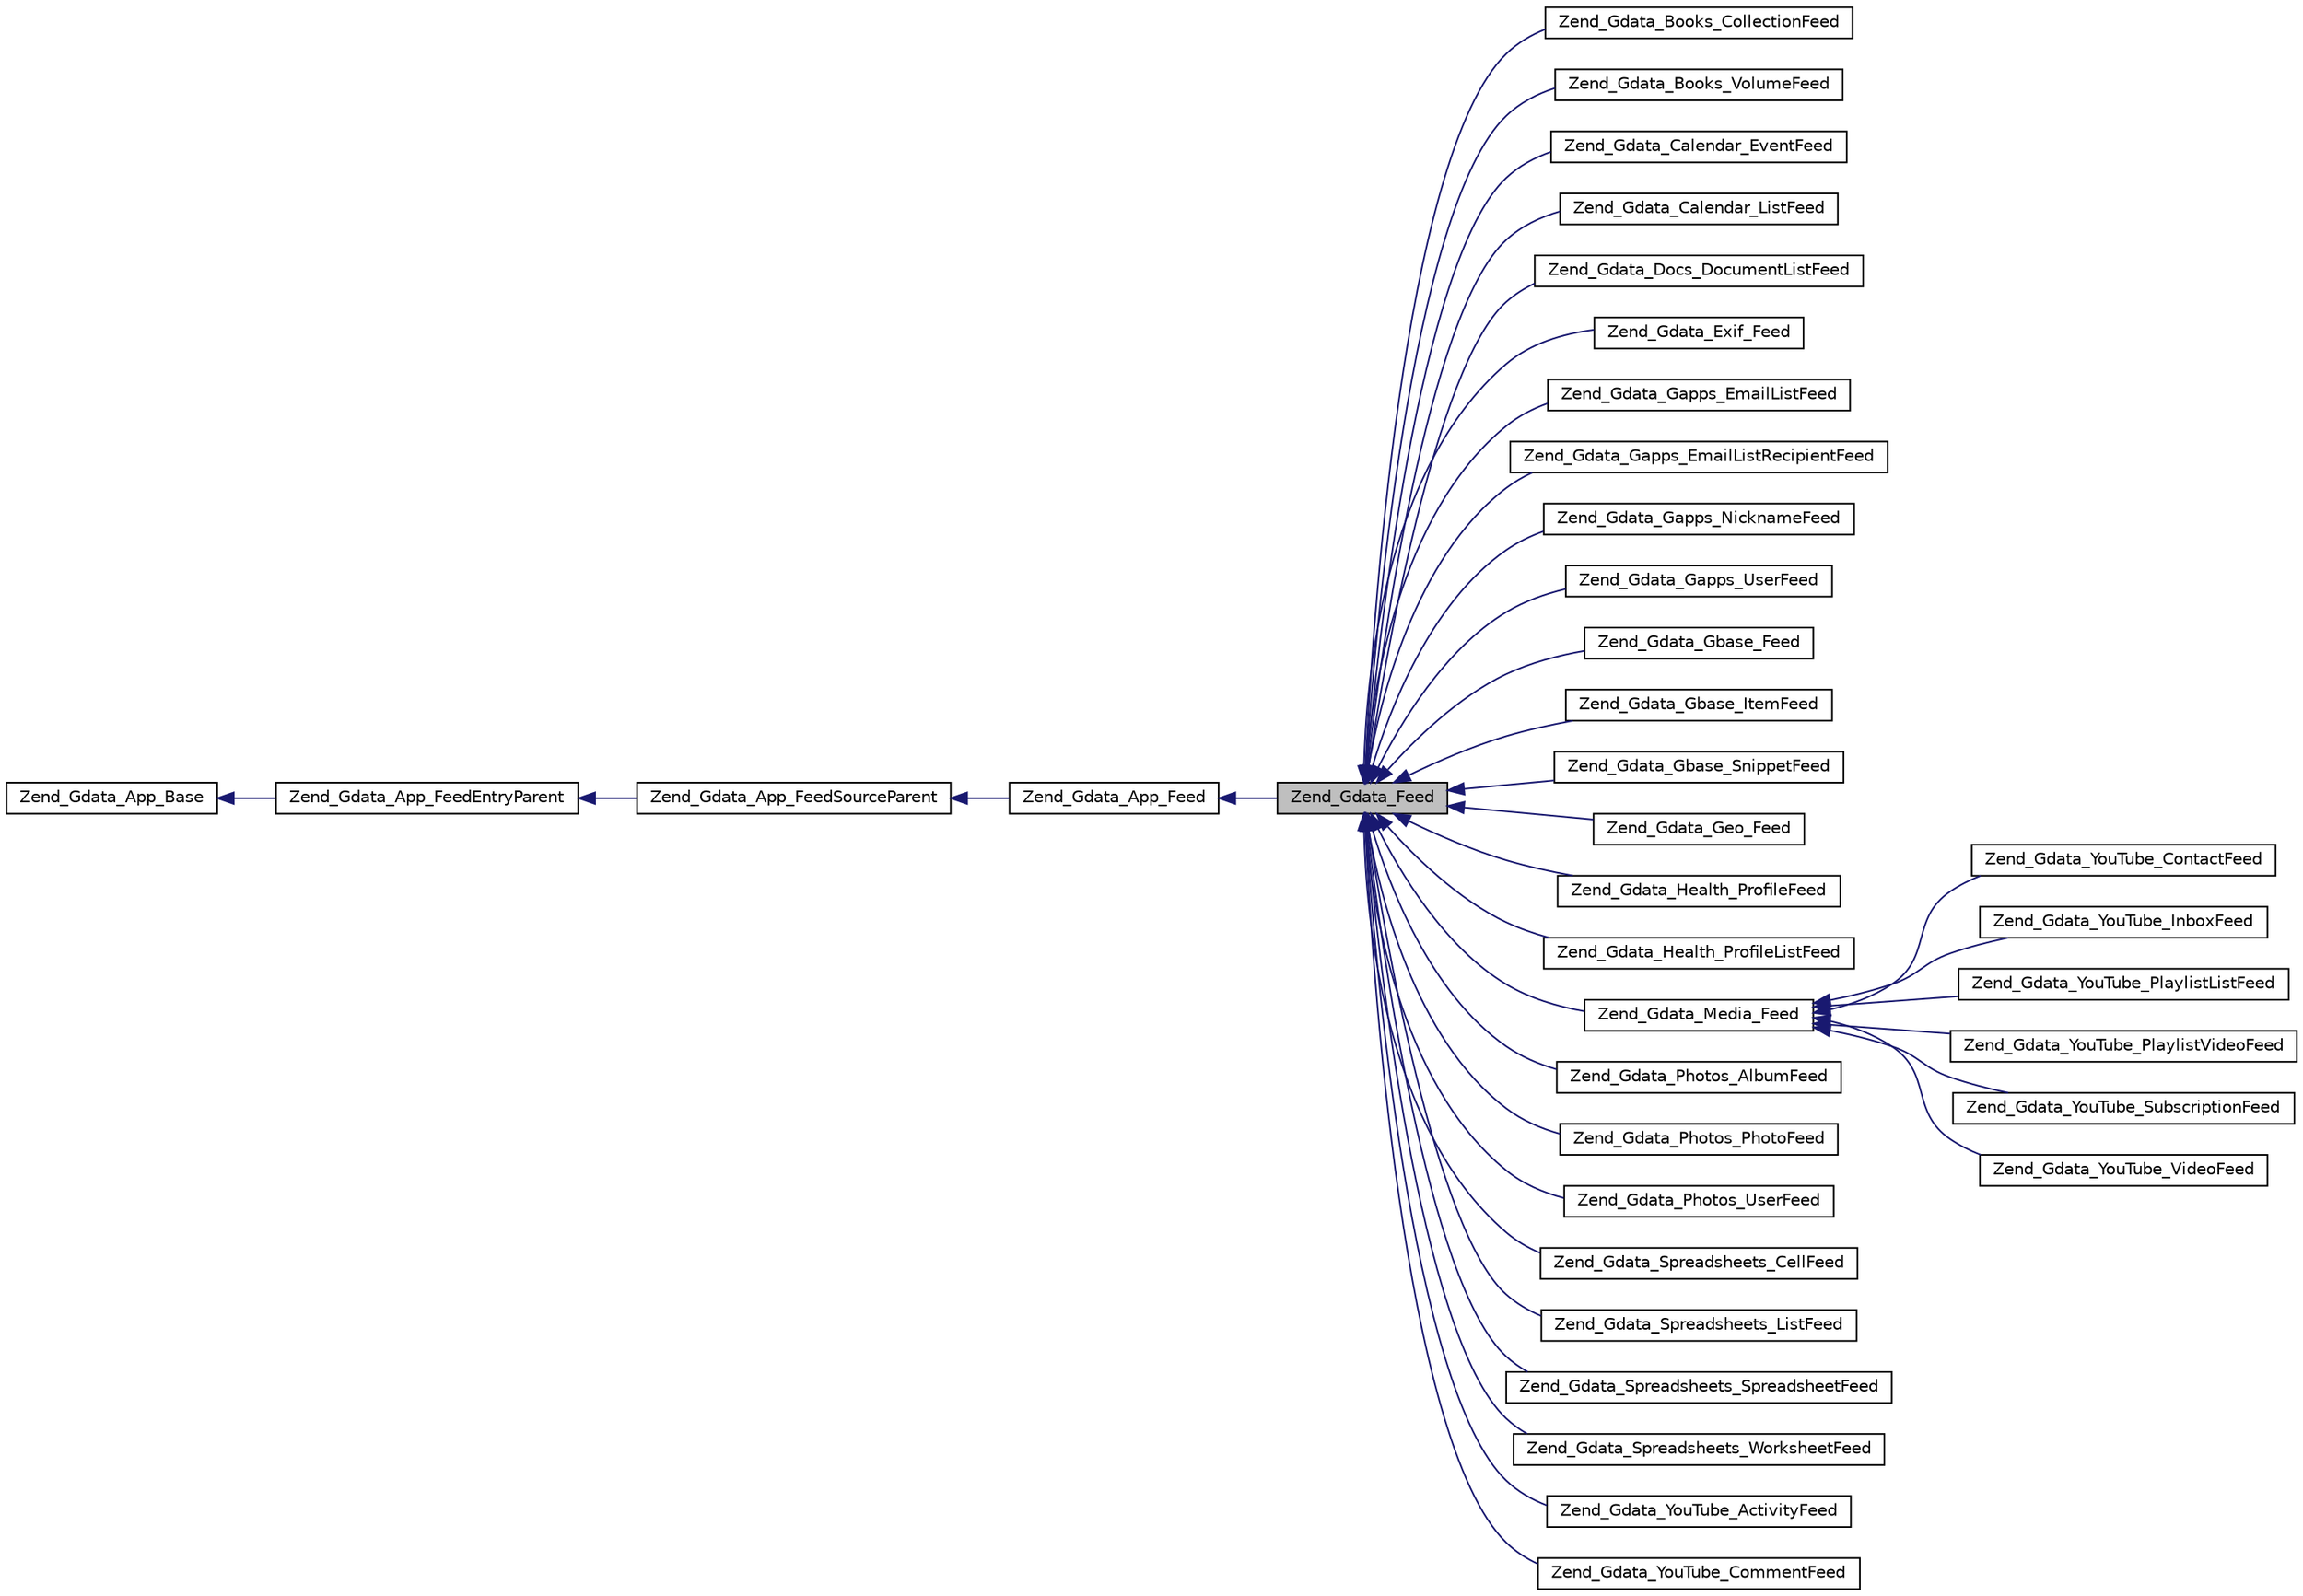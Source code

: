 digraph G
{
  edge [fontname="Helvetica",fontsize="10",labelfontname="Helvetica",labelfontsize="10"];
  node [fontname="Helvetica",fontsize="10",shape=record];
  rankdir="LR";
  Node1 [label="Zend_Gdata_Feed",height=0.2,width=0.4,color="black", fillcolor="grey75", style="filled" fontcolor="black"];
  Node2 -> Node1 [dir="back",color="midnightblue",fontsize="10",style="solid",fontname="Helvetica"];
  Node2 [label="Zend_Gdata_App_Feed",height=0.2,width=0.4,color="black", fillcolor="white", style="filled",URL="$class_zend___gdata___app___feed.html"];
  Node3 -> Node2 [dir="back",color="midnightblue",fontsize="10",style="solid",fontname="Helvetica"];
  Node3 [label="Zend_Gdata_App_FeedSourceParent",height=0.2,width=0.4,color="black", fillcolor="white", style="filled",URL="$class_zend___gdata___app___feed_source_parent.html"];
  Node4 -> Node3 [dir="back",color="midnightblue",fontsize="10",style="solid",fontname="Helvetica"];
  Node4 [label="Zend_Gdata_App_FeedEntryParent",height=0.2,width=0.4,color="black", fillcolor="white", style="filled",URL="$class_zend___gdata___app___feed_entry_parent.html"];
  Node5 -> Node4 [dir="back",color="midnightblue",fontsize="10",style="solid",fontname="Helvetica"];
  Node5 [label="Zend_Gdata_App_Base",height=0.2,width=0.4,color="black", fillcolor="white", style="filled",URL="$class_zend___gdata___app___base.html"];
  Node1 -> Node6 [dir="back",color="midnightblue",fontsize="10",style="solid",fontname="Helvetica"];
  Node6 [label="Zend_Gdata_Books_CollectionFeed",height=0.2,width=0.4,color="black", fillcolor="white", style="filled",URL="$class_zend___gdata___books___collection_feed.html"];
  Node1 -> Node7 [dir="back",color="midnightblue",fontsize="10",style="solid",fontname="Helvetica"];
  Node7 [label="Zend_Gdata_Books_VolumeFeed",height=0.2,width=0.4,color="black", fillcolor="white", style="filled",URL="$class_zend___gdata___books___volume_feed.html"];
  Node1 -> Node8 [dir="back",color="midnightblue",fontsize="10",style="solid",fontname="Helvetica"];
  Node8 [label="Zend_Gdata_Calendar_EventFeed",height=0.2,width=0.4,color="black", fillcolor="white", style="filled",URL="$class_zend___gdata___calendar___event_feed.html"];
  Node1 -> Node9 [dir="back",color="midnightblue",fontsize="10",style="solid",fontname="Helvetica"];
  Node9 [label="Zend_Gdata_Calendar_ListFeed",height=0.2,width=0.4,color="black", fillcolor="white", style="filled",URL="$class_zend___gdata___calendar___list_feed.html"];
  Node1 -> Node10 [dir="back",color="midnightblue",fontsize="10",style="solid",fontname="Helvetica"];
  Node10 [label="Zend_Gdata_Docs_DocumentListFeed",height=0.2,width=0.4,color="black", fillcolor="white", style="filled",URL="$class_zend___gdata___docs___document_list_feed.html"];
  Node1 -> Node11 [dir="back",color="midnightblue",fontsize="10",style="solid",fontname="Helvetica"];
  Node11 [label="Zend_Gdata_Exif_Feed",height=0.2,width=0.4,color="black", fillcolor="white", style="filled",URL="$class_zend___gdata___exif___feed.html"];
  Node1 -> Node12 [dir="back",color="midnightblue",fontsize="10",style="solid",fontname="Helvetica"];
  Node12 [label="Zend_Gdata_Gapps_EmailListFeed",height=0.2,width=0.4,color="black", fillcolor="white", style="filled",URL="$class_zend___gdata___gapps___email_list_feed.html"];
  Node1 -> Node13 [dir="back",color="midnightblue",fontsize="10",style="solid",fontname="Helvetica"];
  Node13 [label="Zend_Gdata_Gapps_EmailListRecipientFeed",height=0.2,width=0.4,color="black", fillcolor="white", style="filled",URL="$class_zend___gdata___gapps___email_list_recipient_feed.html"];
  Node1 -> Node14 [dir="back",color="midnightblue",fontsize="10",style="solid",fontname="Helvetica"];
  Node14 [label="Zend_Gdata_Gapps_NicknameFeed",height=0.2,width=0.4,color="black", fillcolor="white", style="filled",URL="$class_zend___gdata___gapps___nickname_feed.html"];
  Node1 -> Node15 [dir="back",color="midnightblue",fontsize="10",style="solid",fontname="Helvetica"];
  Node15 [label="Zend_Gdata_Gapps_UserFeed",height=0.2,width=0.4,color="black", fillcolor="white", style="filled",URL="$class_zend___gdata___gapps___user_feed.html"];
  Node1 -> Node16 [dir="back",color="midnightblue",fontsize="10",style="solid",fontname="Helvetica"];
  Node16 [label="Zend_Gdata_Gbase_Feed",height=0.2,width=0.4,color="black", fillcolor="white", style="filled",URL="$class_zend___gdata___gbase___feed.html"];
  Node1 -> Node17 [dir="back",color="midnightblue",fontsize="10",style="solid",fontname="Helvetica"];
  Node17 [label="Zend_Gdata_Gbase_ItemFeed",height=0.2,width=0.4,color="black", fillcolor="white", style="filled",URL="$class_zend___gdata___gbase___item_feed.html"];
  Node1 -> Node18 [dir="back",color="midnightblue",fontsize="10",style="solid",fontname="Helvetica"];
  Node18 [label="Zend_Gdata_Gbase_SnippetFeed",height=0.2,width=0.4,color="black", fillcolor="white", style="filled",URL="$class_zend___gdata___gbase___snippet_feed.html"];
  Node1 -> Node19 [dir="back",color="midnightblue",fontsize="10",style="solid",fontname="Helvetica"];
  Node19 [label="Zend_Gdata_Geo_Feed",height=0.2,width=0.4,color="black", fillcolor="white", style="filled",URL="$class_zend___gdata___geo___feed.html"];
  Node1 -> Node20 [dir="back",color="midnightblue",fontsize="10",style="solid",fontname="Helvetica"];
  Node20 [label="Zend_Gdata_Health_ProfileFeed",height=0.2,width=0.4,color="black", fillcolor="white", style="filled",URL="$class_zend___gdata___health___profile_feed.html"];
  Node1 -> Node21 [dir="back",color="midnightblue",fontsize="10",style="solid",fontname="Helvetica"];
  Node21 [label="Zend_Gdata_Health_ProfileListFeed",height=0.2,width=0.4,color="black", fillcolor="white", style="filled",URL="$class_zend___gdata___health___profile_list_feed.html"];
  Node1 -> Node22 [dir="back",color="midnightblue",fontsize="10",style="solid",fontname="Helvetica"];
  Node22 [label="Zend_Gdata_Media_Feed",height=0.2,width=0.4,color="black", fillcolor="white", style="filled",URL="$class_zend___gdata___media___feed.html"];
  Node22 -> Node23 [dir="back",color="midnightblue",fontsize="10",style="solid",fontname="Helvetica"];
  Node23 [label="Zend_Gdata_YouTube_ContactFeed",height=0.2,width=0.4,color="black", fillcolor="white", style="filled",URL="$class_zend___gdata___you_tube___contact_feed.html"];
  Node22 -> Node24 [dir="back",color="midnightblue",fontsize="10",style="solid",fontname="Helvetica"];
  Node24 [label="Zend_Gdata_YouTube_InboxFeed",height=0.2,width=0.4,color="black", fillcolor="white", style="filled",URL="$class_zend___gdata___you_tube___inbox_feed.html"];
  Node22 -> Node25 [dir="back",color="midnightblue",fontsize="10",style="solid",fontname="Helvetica"];
  Node25 [label="Zend_Gdata_YouTube_PlaylistListFeed",height=0.2,width=0.4,color="black", fillcolor="white", style="filled",URL="$class_zend___gdata___you_tube___playlist_list_feed.html"];
  Node22 -> Node26 [dir="back",color="midnightblue",fontsize="10",style="solid",fontname="Helvetica"];
  Node26 [label="Zend_Gdata_YouTube_PlaylistVideoFeed",height=0.2,width=0.4,color="black", fillcolor="white", style="filled",URL="$class_zend___gdata___you_tube___playlist_video_feed.html"];
  Node22 -> Node27 [dir="back",color="midnightblue",fontsize="10",style="solid",fontname="Helvetica"];
  Node27 [label="Zend_Gdata_YouTube_SubscriptionFeed",height=0.2,width=0.4,color="black", fillcolor="white", style="filled",URL="$class_zend___gdata___you_tube___subscription_feed.html"];
  Node22 -> Node28 [dir="back",color="midnightblue",fontsize="10",style="solid",fontname="Helvetica"];
  Node28 [label="Zend_Gdata_YouTube_VideoFeed",height=0.2,width=0.4,color="black", fillcolor="white", style="filled",URL="$class_zend___gdata___you_tube___video_feed.html"];
  Node1 -> Node29 [dir="back",color="midnightblue",fontsize="10",style="solid",fontname="Helvetica"];
  Node29 [label="Zend_Gdata_Photos_AlbumFeed",height=0.2,width=0.4,color="black", fillcolor="white", style="filled",URL="$class_zend___gdata___photos___album_feed.html"];
  Node1 -> Node30 [dir="back",color="midnightblue",fontsize="10",style="solid",fontname="Helvetica"];
  Node30 [label="Zend_Gdata_Photos_PhotoFeed",height=0.2,width=0.4,color="black", fillcolor="white", style="filled",URL="$class_zend___gdata___photos___photo_feed.html"];
  Node1 -> Node31 [dir="back",color="midnightblue",fontsize="10",style="solid",fontname="Helvetica"];
  Node31 [label="Zend_Gdata_Photos_UserFeed",height=0.2,width=0.4,color="black", fillcolor="white", style="filled",URL="$class_zend___gdata___photos___user_feed.html"];
  Node1 -> Node32 [dir="back",color="midnightblue",fontsize="10",style="solid",fontname="Helvetica"];
  Node32 [label="Zend_Gdata_Spreadsheets_CellFeed",height=0.2,width=0.4,color="black", fillcolor="white", style="filled",URL="$class_zend___gdata___spreadsheets___cell_feed.html"];
  Node1 -> Node33 [dir="back",color="midnightblue",fontsize="10",style="solid",fontname="Helvetica"];
  Node33 [label="Zend_Gdata_Spreadsheets_ListFeed",height=0.2,width=0.4,color="black", fillcolor="white", style="filled",URL="$class_zend___gdata___spreadsheets___list_feed.html"];
  Node1 -> Node34 [dir="back",color="midnightblue",fontsize="10",style="solid",fontname="Helvetica"];
  Node34 [label="Zend_Gdata_Spreadsheets_SpreadsheetFeed",height=0.2,width=0.4,color="black", fillcolor="white", style="filled",URL="$class_zend___gdata___spreadsheets___spreadsheet_feed.html"];
  Node1 -> Node35 [dir="back",color="midnightblue",fontsize="10",style="solid",fontname="Helvetica"];
  Node35 [label="Zend_Gdata_Spreadsheets_WorksheetFeed",height=0.2,width=0.4,color="black", fillcolor="white", style="filled",URL="$class_zend___gdata___spreadsheets___worksheet_feed.html"];
  Node1 -> Node36 [dir="back",color="midnightblue",fontsize="10",style="solid",fontname="Helvetica"];
  Node36 [label="Zend_Gdata_YouTube_ActivityFeed",height=0.2,width=0.4,color="black", fillcolor="white", style="filled",URL="$class_zend___gdata___you_tube___activity_feed.html"];
  Node1 -> Node37 [dir="back",color="midnightblue",fontsize="10",style="solid",fontname="Helvetica"];
  Node37 [label="Zend_Gdata_YouTube_CommentFeed",height=0.2,width=0.4,color="black", fillcolor="white", style="filled",URL="$class_zend___gdata___you_tube___comment_feed.html"];
}

